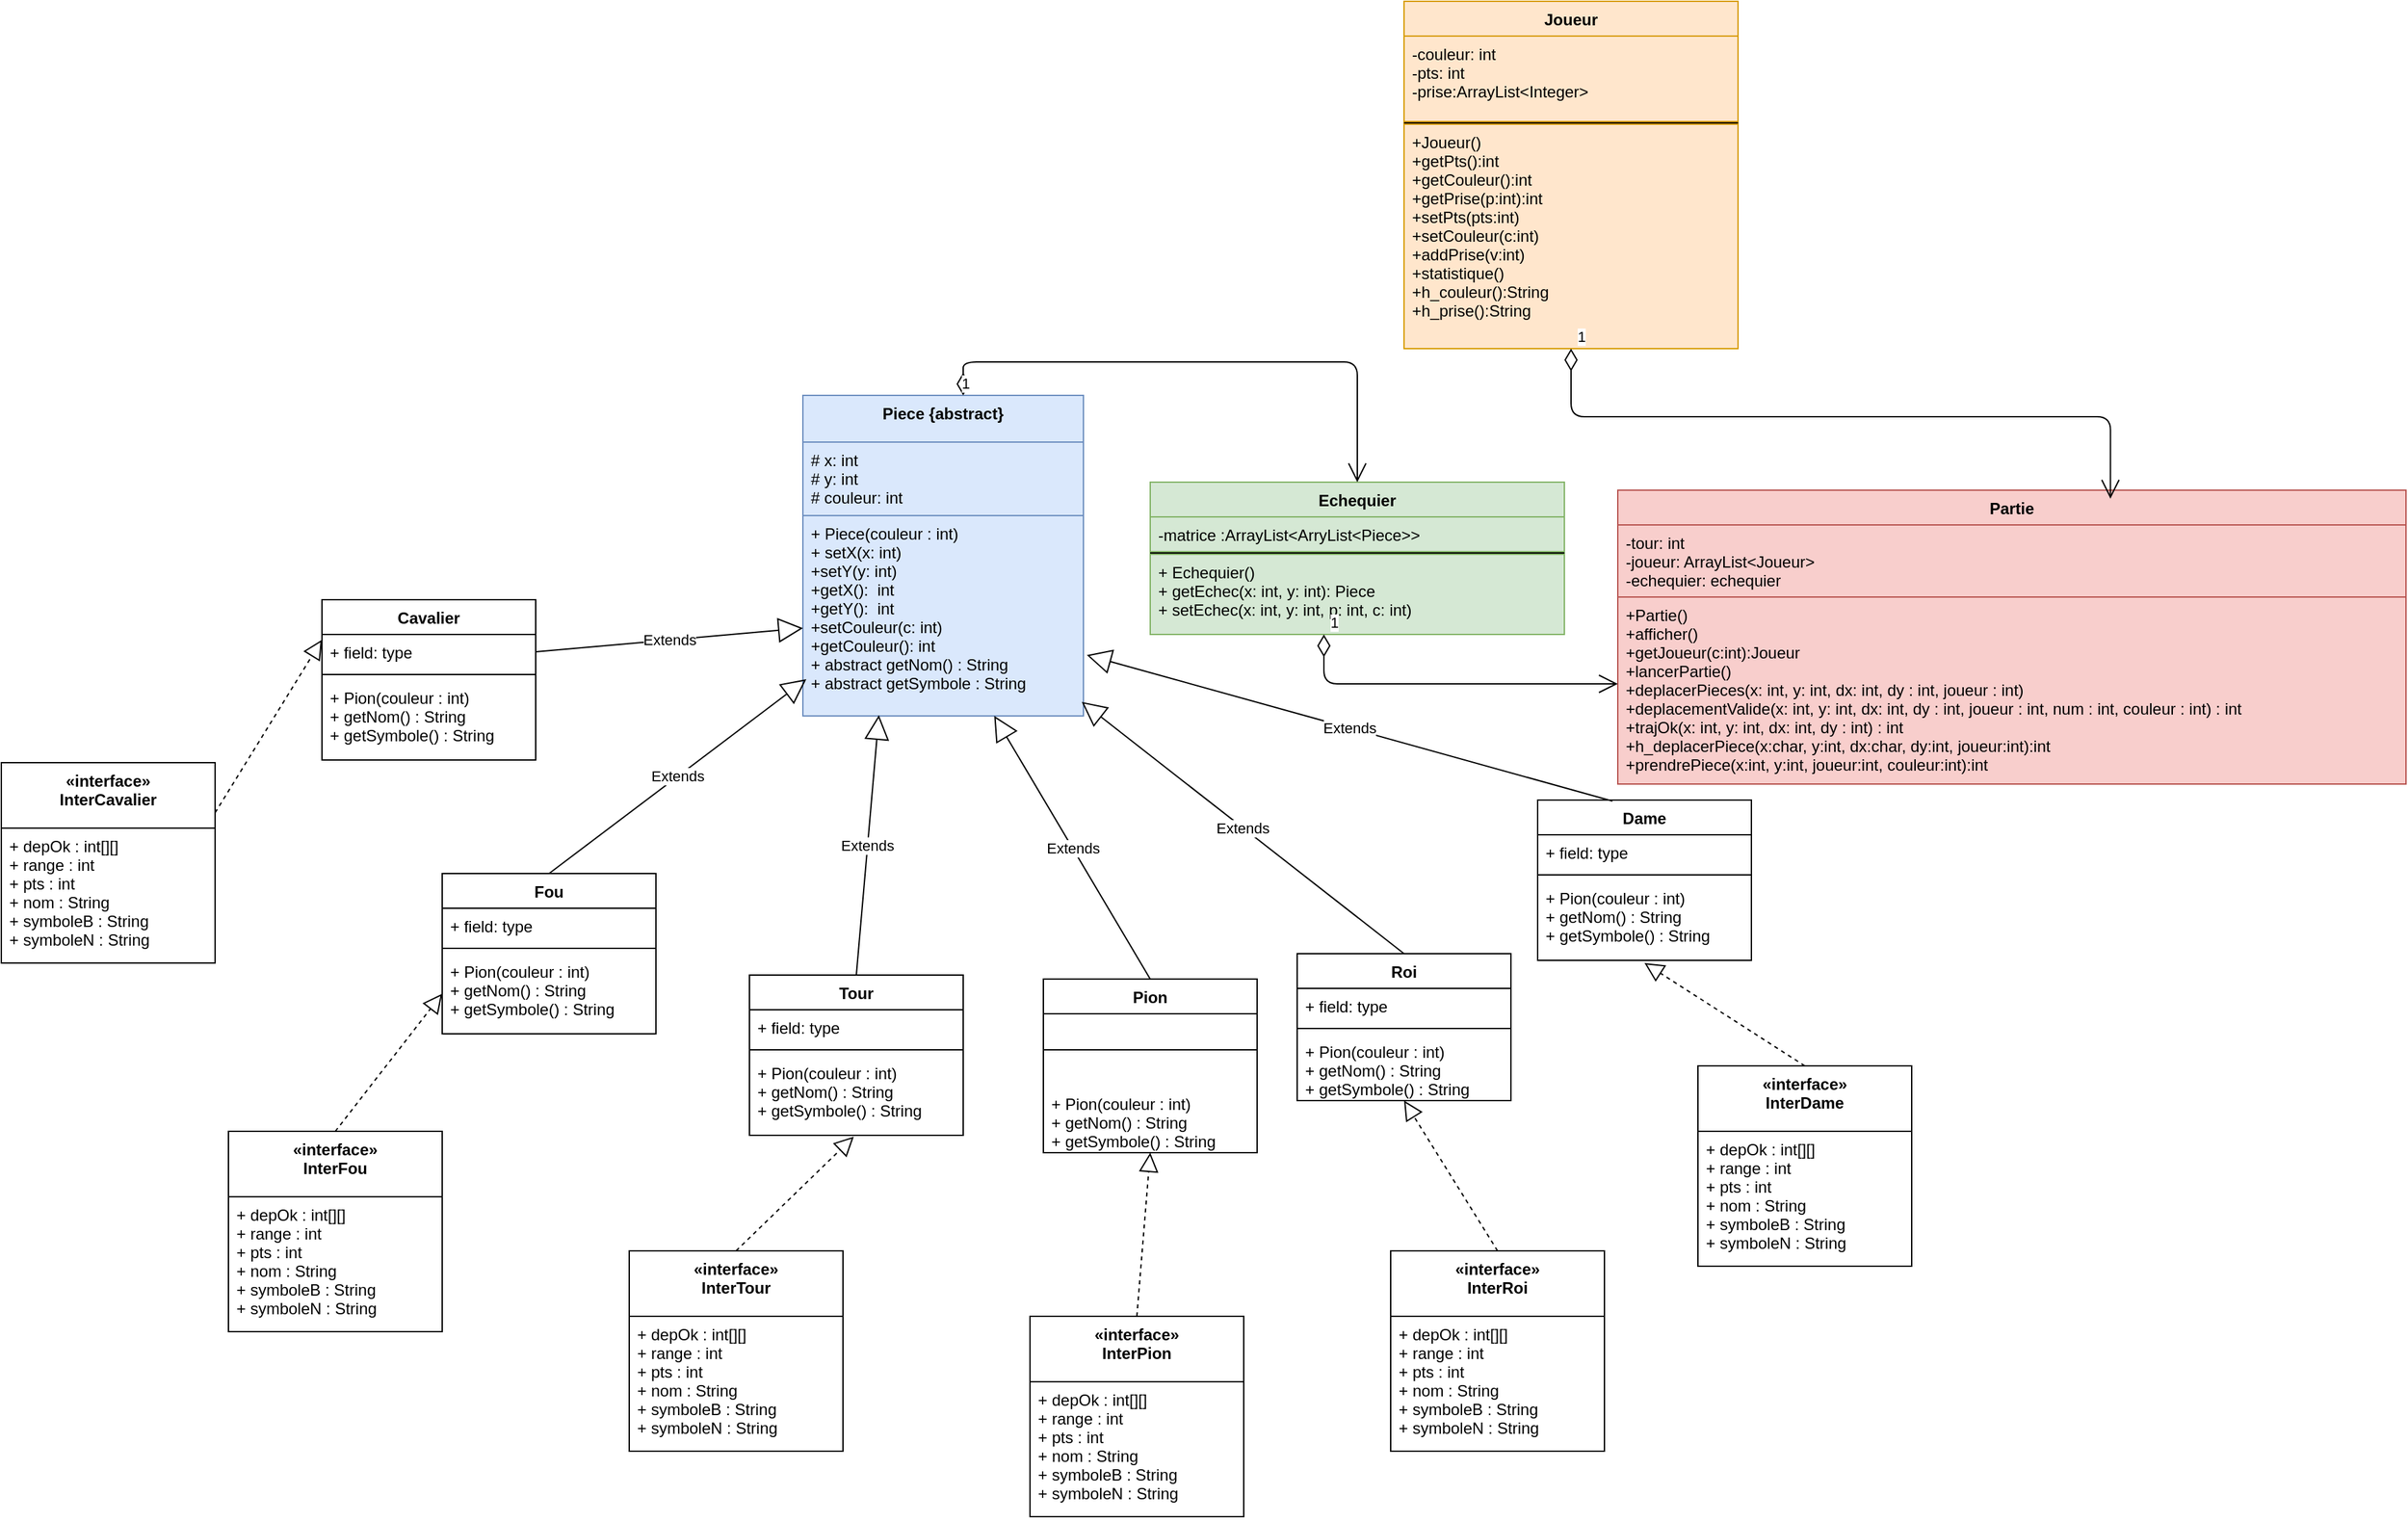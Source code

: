 <mxfile version="10.7.7" type="device"><diagram id="VFJ8gWH4KYKqr8V_xWAX" name="Page-1"><mxGraphModel dx="1838" dy="1684" grid="1" gridSize="10" guides="1" tooltips="1" connect="1" arrows="1" fold="1" page="1" pageScale="1" pageWidth="850" pageHeight="1100" math="0" shadow="0"><root><mxCell id="0"/><mxCell id="1" parent="0"/><mxCell id="o99wptSiuyqFiOINW1Ns-1" value="Piece {abstract}" style="swimlane;fontStyle=1;align=center;verticalAlign=top;childLayout=stackLayout;horizontal=1;startSize=35;horizontalStack=0;resizeParent=1;resizeParentMax=0;resizeLast=0;collapsible=1;marginBottom=0;fillColor=#dae8fc;strokeColor=#6c8ebf;" parent="1" vertex="1"><mxGeometry x="260" y="125" width="210" height="240" as="geometry"><mxRectangle x="300" y="175" width="60" height="26" as="alternateBounds"/></mxGeometry></mxCell><mxCell id="o99wptSiuyqFiOINW1Ns-2" value="# x: int&#xA;# y: int&#xA;# couleur: int" style="text;strokeColor=#6c8ebf;fillColor=#dae8fc;align=left;verticalAlign=top;spacingLeft=4;spacingRight=4;overflow=hidden;rotatable=0;points=[[0,0.5],[1,0.5]];portConstraint=eastwest;" parent="o99wptSiuyqFiOINW1Ns-1" vertex="1"><mxGeometry y="35" width="210" height="55" as="geometry"/></mxCell><mxCell id="o99wptSiuyqFiOINW1Ns-3" value="" style="line;strokeWidth=1;fillColor=#dae8fc;align=left;verticalAlign=middle;spacingTop=-1;spacingLeft=3;spacingRight=3;rotatable=0;labelPosition=right;points=[];portConstraint=eastwest;strokeColor=#6c8ebf;" parent="o99wptSiuyqFiOINW1Ns-1" vertex="1"><mxGeometry y="90" width="210" as="geometry"/></mxCell><mxCell id="o99wptSiuyqFiOINW1Ns-4" value="+ Piece(couleur : int)&#xA;+ setX(x: int)&#xA;+setY(y: int)&#xA;+getX():  int&#xA;+getY():  int&#xA;+setCouleur(c: int)&#xA;+getCouleur(): int&#xA;+ abstract getNom() : String&#xA;+ abstract getSymbole : String&#xA;" style="text;strokeColor=#6c8ebf;fillColor=#dae8fc;align=left;verticalAlign=top;spacingLeft=4;spacingRight=4;overflow=hidden;rotatable=0;points=[[0,0.5],[1,0.5]];portConstraint=eastwest;" parent="o99wptSiuyqFiOINW1Ns-1" vertex="1"><mxGeometry y="90" width="210" height="150" as="geometry"/></mxCell><mxCell id="o99wptSiuyqFiOINW1Ns-5" value="Echequier" style="swimlane;fontStyle=1;align=center;verticalAlign=top;childLayout=stackLayout;horizontal=1;startSize=26;horizontalStack=0;resizeParent=1;resizeParentMax=0;resizeLast=0;collapsible=1;marginBottom=0;fillColor=#d5e8d4;strokeColor=#82b366;" parent="1" vertex="1"><mxGeometry x="520" y="190" width="310" height="114" as="geometry"/></mxCell><mxCell id="o99wptSiuyqFiOINW1Ns-6" value="-matrice :ArrayList&lt;ArryList&lt;Piece&gt;&gt;" style="text;strokeColor=#82b366;fillColor=#d5e8d4;align=left;verticalAlign=top;spacingLeft=4;spacingRight=4;overflow=hidden;rotatable=0;points=[[0,0.5],[1,0.5]];portConstraint=eastwest;" parent="o99wptSiuyqFiOINW1Ns-5" vertex="1"><mxGeometry y="26" width="310" height="26" as="geometry"/></mxCell><mxCell id="o99wptSiuyqFiOINW1Ns-7" value="" style="line;strokeWidth=1;fillColor=none;align=left;verticalAlign=middle;spacingTop=-1;spacingLeft=3;spacingRight=3;rotatable=0;labelPosition=right;points=[];portConstraint=eastwest;" parent="o99wptSiuyqFiOINW1Ns-5" vertex="1"><mxGeometry y="52" width="310" height="2" as="geometry"/></mxCell><mxCell id="o99wptSiuyqFiOINW1Ns-8" value="+ Echequier()&#xA;+ getEchec(x: int, y: int): Piece&#xA;+ setEchec(x: int, y: int, p: int, c: int)&#xA;&#xA;&#xA;" style="text;strokeColor=#82b366;fillColor=#d5e8d4;align=left;verticalAlign=top;spacingLeft=4;spacingRight=4;overflow=hidden;rotatable=0;points=[[0,0.5],[1,0.5]];portConstraint=eastwest;" parent="o99wptSiuyqFiOINW1Ns-5" vertex="1"><mxGeometry y="54" width="310" height="60" as="geometry"/></mxCell><mxCell id="o99wptSiuyqFiOINW1Ns-9" value="Partie&#xA;" style="swimlane;fontStyle=1;align=center;verticalAlign=top;childLayout=stackLayout;horizontal=1;startSize=26;horizontalStack=0;resizeParent=1;resizeParentMax=0;resizeLast=0;collapsible=1;marginBottom=0;fillColor=#f8cecc;strokeColor=#b85450;" parent="1" vertex="1"><mxGeometry x="870" y="196" width="590" height="220" as="geometry"/></mxCell><mxCell id="o99wptSiuyqFiOINW1Ns-10" value="-tour: int&#xA;-joueur: ArrayList&lt;Joueur&gt;&#xA;-echequier: echequier&#xA;" style="text;strokeColor=#b85450;fillColor=#f8cecc;align=left;verticalAlign=top;spacingLeft=4;spacingRight=4;overflow=hidden;rotatable=0;points=[[0,0.5],[1,0.5]];portConstraint=eastwest;" parent="o99wptSiuyqFiOINW1Ns-9" vertex="1"><mxGeometry y="26" width="590" height="54" as="geometry"/></mxCell><mxCell id="o99wptSiuyqFiOINW1Ns-11" value="" style="line;strokeWidth=1;fillColor=none;align=left;verticalAlign=middle;spacingTop=-1;spacingLeft=3;spacingRight=3;rotatable=0;labelPosition=right;points=[];portConstraint=eastwest;" parent="o99wptSiuyqFiOINW1Ns-9" vertex="1"><mxGeometry y="80" width="590" as="geometry"/></mxCell><mxCell id="o99wptSiuyqFiOINW1Ns-12" value="+Partie()&#xA;+afficher()&#xA;+getJoueur(c:int):Joueur&#xA;+lancerPartie()&#xA;+deplacerPieces(x: int, y: int, dx: int, dy : int, joueur : int)&#xA;+deplacementValide(x: int, y: int, dx: int, dy : int, joueur : int, num : int, couleur : int) : int&#xA;+trajOk(x: int, y: int, dx: int, dy : int) : int&#xA;+h_deplacerPiece(x:char, y:int, dx:char, dy:int, joueur:int):int&#xA;+prendrePiece(x:int, y:int, joueur:int, couleur:int):int&#xA;" style="text;strokeColor=#b85450;fillColor=#f8cecc;align=left;verticalAlign=top;spacingLeft=4;spacingRight=4;overflow=hidden;rotatable=0;points=[[0,0.5],[1,0.5]];portConstraint=eastwest;" parent="o99wptSiuyqFiOINW1Ns-9" vertex="1"><mxGeometry y="80" width="590" height="140" as="geometry"/></mxCell><mxCell id="o99wptSiuyqFiOINW1Ns-13" value="Joueur" style="swimlane;fontStyle=1;align=center;verticalAlign=top;childLayout=stackLayout;horizontal=1;startSize=26;horizontalStack=0;resizeParent=1;resizeParentMax=0;resizeLast=0;collapsible=1;marginBottom=0;fillColor=#ffe6cc;strokeColor=#d79b00;" parent="1" vertex="1"><mxGeometry x="710" y="-170" width="250" height="260" as="geometry"/></mxCell><mxCell id="o99wptSiuyqFiOINW1Ns-14" value="-couleur: int&#xA;-pts: int&#xA;-prise:ArrayList&lt;Integer&gt;&#xA;&#xA;" style="text;strokeColor=#d79b00;fillColor=#ffe6cc;align=left;verticalAlign=top;spacingLeft=4;spacingRight=4;overflow=hidden;rotatable=0;points=[[0,0.5],[1,0.5]];portConstraint=eastwest;" parent="o99wptSiuyqFiOINW1Ns-13" vertex="1"><mxGeometry y="26" width="250" height="64" as="geometry"/></mxCell><mxCell id="o99wptSiuyqFiOINW1Ns-15" value="" style="line;strokeWidth=1;fillColor=none;align=left;verticalAlign=middle;spacingTop=-1;spacingLeft=3;spacingRight=3;rotatable=0;labelPosition=right;points=[];portConstraint=eastwest;" parent="o99wptSiuyqFiOINW1Ns-13" vertex="1"><mxGeometry y="90" width="250" height="2" as="geometry"/></mxCell><mxCell id="o99wptSiuyqFiOINW1Ns-16" value="+Joueur()&#xA;+getPts():int&#xA;+getCouleur():int&#xA;+getPrise(p:int):int&#xA;+setPts(pts:int)&#xA;+setCouleur(c:int)&#xA;+addPrise(v:int)&#xA;+statistique()&#xA;+h_couleur():String&#xA;+h_prise():String&#xA;" style="text;strokeColor=#d79b00;fillColor=#ffe6cc;align=left;verticalAlign=top;spacingLeft=4;spacingRight=4;overflow=hidden;rotatable=0;points=[[0,0.5],[1,0.5]];portConstraint=eastwest;" parent="o99wptSiuyqFiOINW1Ns-13" vertex="1"><mxGeometry y="92" width="250" height="168" as="geometry"/></mxCell><mxCell id="o99wptSiuyqFiOINW1Ns-17" value="Fou" style="swimlane;fontStyle=1;align=center;verticalAlign=top;childLayout=stackLayout;horizontal=1;startSize=26;horizontalStack=0;resizeParent=1;resizeParentMax=0;resizeLast=0;collapsible=1;marginBottom=0;" parent="1" vertex="1"><mxGeometry x="-10" y="483" width="160" height="120" as="geometry"/></mxCell><mxCell id="o99wptSiuyqFiOINW1Ns-18" value="+ field: type" style="text;strokeColor=none;fillColor=none;align=left;verticalAlign=top;spacingLeft=4;spacingRight=4;overflow=hidden;rotatable=0;points=[[0,0.5],[1,0.5]];portConstraint=eastwest;" parent="o99wptSiuyqFiOINW1Ns-17" vertex="1"><mxGeometry y="26" width="160" height="26" as="geometry"/></mxCell><mxCell id="o99wptSiuyqFiOINW1Ns-19" value="" style="line;strokeWidth=1;fillColor=none;align=left;verticalAlign=middle;spacingTop=-1;spacingLeft=3;spacingRight=3;rotatable=0;labelPosition=right;points=[];portConstraint=eastwest;" parent="o99wptSiuyqFiOINW1Ns-17" vertex="1"><mxGeometry y="52" width="160" height="8" as="geometry"/></mxCell><mxCell id="o99wptSiuyqFiOINW1Ns-20" value="+ Pion(couleur : int)&#xA;+ getNom() : String&#xA;+ getSymbole() : String&#xA;" style="text;strokeColor=none;fillColor=none;align=left;verticalAlign=top;spacingLeft=4;spacingRight=4;overflow=hidden;rotatable=0;points=[[0,0.5],[1,0.5]];portConstraint=eastwest;" parent="o99wptSiuyqFiOINW1Ns-17" vertex="1"><mxGeometry y="60" width="160" height="60" as="geometry"/></mxCell><mxCell id="o99wptSiuyqFiOINW1Ns-21" value="Tour&#xA;" style="swimlane;fontStyle=1;align=center;verticalAlign=top;childLayout=stackLayout;horizontal=1;startSize=26;horizontalStack=0;resizeParent=1;resizeParentMax=0;resizeLast=0;collapsible=1;marginBottom=0;" parent="1" vertex="1"><mxGeometry x="220" y="559" width="160" height="120" as="geometry"/></mxCell><mxCell id="o99wptSiuyqFiOINW1Ns-22" value="+ field: type" style="text;strokeColor=none;fillColor=none;align=left;verticalAlign=top;spacingLeft=4;spacingRight=4;overflow=hidden;rotatable=0;points=[[0,0.5],[1,0.5]];portConstraint=eastwest;" parent="o99wptSiuyqFiOINW1Ns-21" vertex="1"><mxGeometry y="26" width="160" height="26" as="geometry"/></mxCell><mxCell id="o99wptSiuyqFiOINW1Ns-23" value="" style="line;strokeWidth=1;fillColor=none;align=left;verticalAlign=middle;spacingTop=-1;spacingLeft=3;spacingRight=3;rotatable=0;labelPosition=right;points=[];portConstraint=eastwest;" parent="o99wptSiuyqFiOINW1Ns-21" vertex="1"><mxGeometry y="52" width="160" height="8" as="geometry"/></mxCell><mxCell id="o99wptSiuyqFiOINW1Ns-24" value="+ Pion(couleur : int)&#xA;+ getNom() : String&#xA;+ getSymbole() : String&#xA;" style="text;strokeColor=none;fillColor=none;align=left;verticalAlign=top;spacingLeft=4;spacingRight=4;overflow=hidden;rotatable=0;points=[[0,0.5],[1,0.5]];portConstraint=eastwest;" parent="o99wptSiuyqFiOINW1Ns-21" vertex="1"><mxGeometry y="60" width="160" height="60" as="geometry"/></mxCell><mxCell id="o99wptSiuyqFiOINW1Ns-25" value="Roi" style="swimlane;fontStyle=1;align=center;verticalAlign=top;childLayout=stackLayout;horizontal=1;startSize=26;horizontalStack=0;resizeParent=1;resizeParentMax=0;resizeLast=0;collapsible=1;marginBottom=0;" parent="1" vertex="1"><mxGeometry x="630" y="543" width="160" height="110" as="geometry"/></mxCell><mxCell id="o99wptSiuyqFiOINW1Ns-26" value="+ field: type" style="text;strokeColor=none;fillColor=none;align=left;verticalAlign=top;spacingLeft=4;spacingRight=4;overflow=hidden;rotatable=0;points=[[0,0.5],[1,0.5]];portConstraint=eastwest;" parent="o99wptSiuyqFiOINW1Ns-25" vertex="1"><mxGeometry y="26" width="160" height="26" as="geometry"/></mxCell><mxCell id="o99wptSiuyqFiOINW1Ns-27" value="" style="line;strokeWidth=1;fillColor=none;align=left;verticalAlign=middle;spacingTop=-1;spacingLeft=3;spacingRight=3;rotatable=0;labelPosition=right;points=[];portConstraint=eastwest;" parent="o99wptSiuyqFiOINW1Ns-25" vertex="1"><mxGeometry y="52" width="160" height="8" as="geometry"/></mxCell><mxCell id="o99wptSiuyqFiOINW1Ns-28" value="+ Pion(couleur : int)&#xA;+ getNom() : String&#xA;+ getSymbole() : String&#xA;" style="text;strokeColor=none;fillColor=none;align=left;verticalAlign=top;spacingLeft=4;spacingRight=4;overflow=hidden;rotatable=0;points=[[0,0.5],[1,0.5]];portConstraint=eastwest;" parent="o99wptSiuyqFiOINW1Ns-25" vertex="1"><mxGeometry y="60" width="160" height="50" as="geometry"/></mxCell><mxCell id="o99wptSiuyqFiOINW1Ns-29" value="Dame" style="swimlane;fontStyle=1;align=center;verticalAlign=top;childLayout=stackLayout;horizontal=1;startSize=26;horizontalStack=0;resizeParent=1;resizeParentMax=0;resizeLast=0;collapsible=1;marginBottom=0;" parent="1" vertex="1"><mxGeometry x="810" y="428" width="160" height="120" as="geometry"/></mxCell><mxCell id="o99wptSiuyqFiOINW1Ns-30" value="+ field: type" style="text;strokeColor=none;fillColor=none;align=left;verticalAlign=top;spacingLeft=4;spacingRight=4;overflow=hidden;rotatable=0;points=[[0,0.5],[1,0.5]];portConstraint=eastwest;" parent="o99wptSiuyqFiOINW1Ns-29" vertex="1"><mxGeometry y="26" width="160" height="26" as="geometry"/></mxCell><mxCell id="o99wptSiuyqFiOINW1Ns-31" value="" style="line;strokeWidth=1;fillColor=none;align=left;verticalAlign=middle;spacingTop=-1;spacingLeft=3;spacingRight=3;rotatable=0;labelPosition=right;points=[];portConstraint=eastwest;" parent="o99wptSiuyqFiOINW1Ns-29" vertex="1"><mxGeometry y="52" width="160" height="8" as="geometry"/></mxCell><mxCell id="o99wptSiuyqFiOINW1Ns-32" value="+ Pion(couleur : int)&#xA;+ getNom() : String&#xA;+ getSymbole() : String&#xA;" style="text;strokeColor=none;fillColor=none;align=left;verticalAlign=top;spacingLeft=4;spacingRight=4;overflow=hidden;rotatable=0;points=[[0,0.5],[1,0.5]];portConstraint=eastwest;" parent="o99wptSiuyqFiOINW1Ns-29" vertex="1"><mxGeometry y="60" width="160" height="60" as="geometry"/></mxCell><mxCell id="o99wptSiuyqFiOINW1Ns-33" value="Cavalier" style="swimlane;fontStyle=1;align=center;verticalAlign=top;childLayout=stackLayout;horizontal=1;startSize=26;horizontalStack=0;resizeParent=1;resizeParentMax=0;resizeLast=0;collapsible=1;marginBottom=0;" parent="1" vertex="1"><mxGeometry x="-100" y="278" width="160" height="120" as="geometry"/></mxCell><mxCell id="o99wptSiuyqFiOINW1Ns-34" value="+ field: type" style="text;strokeColor=none;fillColor=none;align=left;verticalAlign=top;spacingLeft=4;spacingRight=4;overflow=hidden;rotatable=0;points=[[0,0.5],[1,0.5]];portConstraint=eastwest;" parent="o99wptSiuyqFiOINW1Ns-33" vertex="1"><mxGeometry y="26" width="160" height="26" as="geometry"/></mxCell><mxCell id="o99wptSiuyqFiOINW1Ns-35" value="" style="line;strokeWidth=1;fillColor=none;align=left;verticalAlign=middle;spacingTop=-1;spacingLeft=3;spacingRight=3;rotatable=0;labelPosition=right;points=[];portConstraint=eastwest;" parent="o99wptSiuyqFiOINW1Ns-33" vertex="1"><mxGeometry y="52" width="160" height="8" as="geometry"/></mxCell><mxCell id="o99wptSiuyqFiOINW1Ns-36" value="+ Pion(couleur : int)&#xA;+ getNom() : String&#xA;+ getSymbole() : String&#xA;" style="text;strokeColor=none;fillColor=none;align=left;verticalAlign=top;spacingLeft=4;spacingRight=4;overflow=hidden;rotatable=0;points=[[0,0.5],[1,0.5]];portConstraint=eastwest;" parent="o99wptSiuyqFiOINW1Ns-33" vertex="1"><mxGeometry y="60" width="160" height="60" as="geometry"/></mxCell><mxCell id="o99wptSiuyqFiOINW1Ns-37" value="Pion" style="swimlane;fontStyle=1;align=center;verticalAlign=top;childLayout=stackLayout;horizontal=1;startSize=26;horizontalStack=0;resizeParent=1;resizeParentMax=0;resizeLast=0;collapsible=1;marginBottom=0;" parent="1" vertex="1"><mxGeometry x="440" y="562" width="160" height="130" as="geometry"/></mxCell><mxCell id="o99wptSiuyqFiOINW1Ns-39" value="" style="line;strokeWidth=1;fillColor=none;align=left;verticalAlign=middle;spacingTop=-1;spacingLeft=3;spacingRight=3;rotatable=0;labelPosition=right;points=[];portConstraint=eastwest;" parent="o99wptSiuyqFiOINW1Ns-37" vertex="1"><mxGeometry y="26" width="160" height="54" as="geometry"/></mxCell><mxCell id="o99wptSiuyqFiOINW1Ns-40" value="+ Pion(couleur : int)&#xA;+ getNom() : String&#xA;+ getSymbole() : String&#xA;" style="text;strokeColor=none;fillColor=none;align=left;verticalAlign=top;spacingLeft=4;spacingRight=4;overflow=hidden;rotatable=0;points=[[0,0.5],[1,0.5]];portConstraint=eastwest;" parent="o99wptSiuyqFiOINW1Ns-37" vertex="1"><mxGeometry y="80" width="160" height="50" as="geometry"/></mxCell><mxCell id="p1Dl6-u2gUVpNE184DZr-13" value="1" style="endArrow=open;html=1;endSize=12;startArrow=diamondThin;startSize=14;startFill=0;edgeStyle=orthogonalEdgeStyle;align=left;verticalAlign=bottom;entryX=0.625;entryY=0.029;entryDx=0;entryDy=0;entryPerimeter=0;exitX=0.5;exitY=1;exitDx=0;exitDy=0;" parent="1" source="o99wptSiuyqFiOINW1Ns-13" target="o99wptSiuyqFiOINW1Ns-9" edge="1"><mxGeometry x="-1" y="3" relative="1" as="geometry"><mxPoint x="800" y="140" as="sourcePoint"/><mxPoint x="960" y="140" as="targetPoint"/><Array as="points"><mxPoint x="835" y="141"/><mxPoint x="1238" y="141"/></Array></mxGeometry></mxCell><mxCell id="yTEc1TYqVgAPv-d54Dot-1" value="Extends" style="endArrow=block;endSize=16;endFill=0;html=1;exitX=1;exitY=0.5;exitDx=0;exitDy=0;" parent="1" source="o99wptSiuyqFiOINW1Ns-34" target="o99wptSiuyqFiOINW1Ns-4" edge="1"><mxGeometry width="160" relative="1" as="geometry"><mxPoint x="150" y="400" as="sourcePoint"/><mxPoint x="310" y="400" as="targetPoint"/></mxGeometry></mxCell><mxCell id="yTEc1TYqVgAPv-d54Dot-2" value="Extends" style="endArrow=block;endSize=16;endFill=0;html=1;exitX=0.5;exitY=0;exitDx=0;exitDy=0;entryX=0.012;entryY=0.817;entryDx=0;entryDy=0;entryPerimeter=0;" parent="1" source="o99wptSiuyqFiOINW1Ns-17" target="o99wptSiuyqFiOINW1Ns-4" edge="1"><mxGeometry width="160" relative="1" as="geometry"><mxPoint x="100" y="435.5" as="sourcePoint"/><mxPoint x="210" y="410.115" as="targetPoint"/></mxGeometry></mxCell><mxCell id="yTEc1TYqVgAPv-d54Dot-3" value="Extends" style="endArrow=block;endSize=16;endFill=0;html=1;entryX=0.271;entryY=0.996;entryDx=0;entryDy=0;entryPerimeter=0;exitX=0.5;exitY=0;exitDx=0;exitDy=0;" parent="1" source="o99wptSiuyqFiOINW1Ns-21" target="o99wptSiuyqFiOINW1Ns-4" edge="1"><mxGeometry width="160" relative="1" as="geometry"><mxPoint x="330" y="465" as="sourcePoint"/><mxPoint x="382" y="353.5" as="targetPoint"/></mxGeometry></mxCell><mxCell id="yTEc1TYqVgAPv-d54Dot-4" value="Extends" style="endArrow=block;endSize=16;endFill=0;html=1;entryX=0.682;entryY=1;entryDx=0;entryDy=0;entryPerimeter=0;exitX=0.5;exitY=0;exitDx=0;exitDy=0;" parent="1" source="o99wptSiuyqFiOINW1Ns-37" target="o99wptSiuyqFiOINW1Ns-4" edge="1"><mxGeometry width="160" relative="1" as="geometry"><mxPoint x="530" y="452" as="sourcePoint"/><mxPoint x="536" y="370" as="targetPoint"/></mxGeometry></mxCell><mxCell id="yTEc1TYqVgAPv-d54Dot-5" value="Extends" style="endArrow=block;endSize=16;endFill=0;html=1;entryX=0.994;entryY=0.93;entryDx=0;entryDy=0;entryPerimeter=0;exitX=0.5;exitY=0;exitDx=0;exitDy=0;" parent="1" source="o99wptSiuyqFiOINW1Ns-25" target="o99wptSiuyqFiOINW1Ns-4" edge="1"><mxGeometry width="160" relative="1" as="geometry"><mxPoint x="590" y="428.5" as="sourcePoint"/><mxPoint x="596" y="346.5" as="targetPoint"/></mxGeometry></mxCell><mxCell id="yTEc1TYqVgAPv-d54Dot-6" value="Extends" style="endArrow=block;endSize=16;endFill=0;html=1;entryX=1.012;entryY=0.696;entryDx=0;entryDy=0;entryPerimeter=0;exitX=0.35;exitY=0.006;exitDx=0;exitDy=0;exitPerimeter=0;" parent="1" source="o99wptSiuyqFiOINW1Ns-29" target="o99wptSiuyqFiOINW1Ns-4" edge="1"><mxGeometry width="160" relative="1" as="geometry"><mxPoint x="700" y="482" as="sourcePoint"/><mxPoint x="706" y="400" as="targetPoint"/></mxGeometry></mxCell><mxCell id="yTEc1TYqVgAPv-d54Dot-7" value="«interface»&#xA;InterRoi" style="swimlane;fontStyle=1;align=center;verticalAlign=top;childLayout=stackLayout;horizontal=1;startSize=49;horizontalStack=0;resizeParent=1;resizeParentMax=0;resizeLast=0;collapsible=1;marginBottom=0;" parent="1" vertex="1"><mxGeometry x="700" y="765.5" width="160" height="150" as="geometry"><mxRectangle x="460" y="710" width="90" height="26" as="alternateBounds"/></mxGeometry></mxCell><mxCell id="yTEc1TYqVgAPv-d54Dot-8" value="+ depOk : int[][]&#xA;+ range : int&#xA;+ pts : int&#xA;+ nom : String&#xA;+ symboleB : String&#xA;+ symboleN : String&#xA;&#xA;" style="text;strokeColor=none;fillColor=none;align=left;verticalAlign=top;spacingLeft=4;spacingRight=4;overflow=hidden;rotatable=0;points=[[0,0.5],[1,0.5]];portConstraint=eastwest;" parent="yTEc1TYqVgAPv-d54Dot-7" vertex="1"><mxGeometry y="49" width="160" height="101" as="geometry"/></mxCell><mxCell id="yTEc1TYqVgAPv-d54Dot-52" value="«interface»&#xA;InterDame" style="swimlane;fontStyle=1;align=center;verticalAlign=top;childLayout=stackLayout;horizontal=1;startSize=49;horizontalStack=0;resizeParent=1;resizeParentMax=0;resizeLast=0;collapsible=1;marginBottom=0;" parent="1" vertex="1"><mxGeometry x="930" y="627" width="160" height="150" as="geometry"><mxRectangle x="460" y="710" width="90" height="26" as="alternateBounds"/></mxGeometry></mxCell><mxCell id="yTEc1TYqVgAPv-d54Dot-53" value="+ depOk : int[][]&#xA;+ range : int&#xA;+ pts : int&#xA;+ nom : String&#xA;+ symboleB : String&#xA;+ symboleN : String&#xA;&#xA;" style="text;strokeColor=none;fillColor=none;align=left;verticalAlign=top;spacingLeft=4;spacingRight=4;overflow=hidden;rotatable=0;points=[[0,0.5],[1,0.5]];portConstraint=eastwest;" parent="yTEc1TYqVgAPv-d54Dot-52" vertex="1"><mxGeometry y="49" width="160" height="101" as="geometry"/></mxCell><mxCell id="yTEc1TYqVgAPv-d54Dot-54" value="«interface»&#xA;InterPion" style="swimlane;fontStyle=1;align=center;verticalAlign=top;childLayout=stackLayout;horizontal=1;startSize=49;horizontalStack=0;resizeParent=1;resizeParentMax=0;resizeLast=0;collapsible=1;marginBottom=0;" parent="1" vertex="1"><mxGeometry x="430" y="814.5" width="160" height="150" as="geometry"><mxRectangle x="460" y="710" width="90" height="26" as="alternateBounds"/></mxGeometry></mxCell><mxCell id="yTEc1TYqVgAPv-d54Dot-55" value="+ depOk : int[][]&#xA;+ range : int&#xA;+ pts : int&#xA;+ nom : String&#xA;+ symboleB : String&#xA;+ symboleN : String&#xA;&#xA;" style="text;strokeColor=none;fillColor=none;align=left;verticalAlign=top;spacingLeft=4;spacingRight=4;overflow=hidden;rotatable=0;points=[[0,0.5],[1,0.5]];portConstraint=eastwest;" parent="yTEc1TYqVgAPv-d54Dot-54" vertex="1"><mxGeometry y="49" width="160" height="101" as="geometry"/></mxCell><mxCell id="yTEc1TYqVgAPv-d54Dot-56" value="«interface»&#xA;InterTour" style="swimlane;fontStyle=1;align=center;verticalAlign=top;childLayout=stackLayout;horizontal=1;startSize=49;horizontalStack=0;resizeParent=1;resizeParentMax=0;resizeLast=0;collapsible=1;marginBottom=0;" parent="1" vertex="1"><mxGeometry x="130" y="765.5" width="160" height="150" as="geometry"><mxRectangle x="460" y="710" width="90" height="26" as="alternateBounds"/></mxGeometry></mxCell><mxCell id="yTEc1TYqVgAPv-d54Dot-57" value="+ depOk : int[][]&#xA;+ range : int&#xA;+ pts : int&#xA;+ nom : String&#xA;+ symboleB : String&#xA;+ symboleN : String&#xA;&#xA;" style="text;strokeColor=none;fillColor=none;align=left;verticalAlign=top;spacingLeft=4;spacingRight=4;overflow=hidden;rotatable=0;points=[[0,0.5],[1,0.5]];portConstraint=eastwest;" parent="yTEc1TYqVgAPv-d54Dot-56" vertex="1"><mxGeometry y="49" width="160" height="101" as="geometry"/></mxCell><mxCell id="yTEc1TYqVgAPv-d54Dot-58" value="«interface»&#xA;InterFou" style="swimlane;fontStyle=1;align=center;verticalAlign=top;childLayout=stackLayout;horizontal=1;startSize=49;horizontalStack=0;resizeParent=1;resizeParentMax=0;resizeLast=0;collapsible=1;marginBottom=0;" parent="1" vertex="1"><mxGeometry x="-170" y="676" width="160" height="150" as="geometry"><mxRectangle x="460" y="710" width="90" height="26" as="alternateBounds"/></mxGeometry></mxCell><mxCell id="yTEc1TYqVgAPv-d54Dot-59" value="+ depOk : int[][]&#xA;+ range : int&#xA;+ pts : int&#xA;+ nom : String&#xA;+ symboleB : String&#xA;+ symboleN : String&#xA;&#xA;" style="text;strokeColor=none;fillColor=none;align=left;verticalAlign=top;spacingLeft=4;spacingRight=4;overflow=hidden;rotatable=0;points=[[0,0.5],[1,0.5]];portConstraint=eastwest;" parent="yTEc1TYqVgAPv-d54Dot-58" vertex="1"><mxGeometry y="49" width="160" height="101" as="geometry"/></mxCell><mxCell id="yTEc1TYqVgAPv-d54Dot-60" value="«interface»&#xA;InterCavalier" style="swimlane;fontStyle=1;align=center;verticalAlign=top;childLayout=stackLayout;horizontal=1;startSize=49;horizontalStack=0;resizeParent=1;resizeParentMax=0;resizeLast=0;collapsible=1;marginBottom=0;" parent="1" vertex="1"><mxGeometry x="-340" y="400" width="160" height="150" as="geometry"><mxRectangle x="460" y="710" width="90" height="26" as="alternateBounds"/></mxGeometry></mxCell><mxCell id="yTEc1TYqVgAPv-d54Dot-61" value="+ depOk : int[][]&#xA;+ range : int&#xA;+ pts : int&#xA;+ nom : String&#xA;+ symboleB : String&#xA;+ symboleN : String&#xA;&#xA;" style="text;strokeColor=none;fillColor=none;align=left;verticalAlign=top;spacingLeft=4;spacingRight=4;overflow=hidden;rotatable=0;points=[[0,0.5],[1,0.5]];portConstraint=eastwest;" parent="yTEc1TYqVgAPv-d54Dot-60" vertex="1"><mxGeometry y="49" width="160" height="101" as="geometry"/></mxCell><mxCell id="yTEc1TYqVgAPv-d54Dot-64" value="" style="endArrow=block;dashed=1;endFill=0;endSize=12;html=1;entryX=0;entryY=0.25;entryDx=0;entryDy=0;exitX=1;exitY=0.25;exitDx=0;exitDy=0;" parent="1" source="yTEc1TYqVgAPv-d54Dot-60" target="o99wptSiuyqFiOINW1Ns-33" edge="1"><mxGeometry width="160" relative="1" as="geometry"><mxPoint x="-320" y="310" as="sourcePoint"/><mxPoint x="-160" y="310" as="targetPoint"/></mxGeometry></mxCell><mxCell id="yTEc1TYqVgAPv-d54Dot-65" value="" style="endArrow=block;dashed=1;endFill=0;endSize=12;html=1;entryX=0;entryY=0.5;entryDx=0;entryDy=0;exitX=0.5;exitY=0;exitDx=0;exitDy=0;" parent="1" source="yTEc1TYqVgAPv-d54Dot-58" target="o99wptSiuyqFiOINW1Ns-20" edge="1"><mxGeometry width="160" relative="1" as="geometry"><mxPoint x="-210" y="568.5" as="sourcePoint"/><mxPoint x="-50" y="568.5" as="targetPoint"/></mxGeometry></mxCell><mxCell id="yTEc1TYqVgAPv-d54Dot-66" value="" style="endArrow=block;dashed=1;endFill=0;endSize=12;html=1;exitX=0.5;exitY=0;exitDx=0;exitDy=0;entryX=0.488;entryY=1.017;entryDx=0;entryDy=0;entryPerimeter=0;" parent="1" source="yTEc1TYqVgAPv-d54Dot-56" target="o99wptSiuyqFiOINW1Ns-24" edge="1"><mxGeometry width="160" relative="1" as="geometry"><mxPoint x="40" y="701.0" as="sourcePoint"/><mxPoint x="300" y="710" as="targetPoint"/></mxGeometry></mxCell><mxCell id="yTEc1TYqVgAPv-d54Dot-67" value="" style="endArrow=block;dashed=1;endFill=0;endSize=12;html=1;exitX=0.5;exitY=0;exitDx=0;exitDy=0;entryX=0.5;entryY=1;entryDx=0;entryDy=0;" parent="1" source="yTEc1TYqVgAPv-d54Dot-54" target="o99wptSiuyqFiOINW1Ns-37" edge="1"><mxGeometry width="160" relative="1" as="geometry"><mxPoint x="420" y="752.5" as="sourcePoint"/><mxPoint x="580" y="752.5" as="targetPoint"/></mxGeometry></mxCell><mxCell id="yTEc1TYqVgAPv-d54Dot-68" value="" style="endArrow=block;dashed=1;endFill=0;endSize=12;html=1;exitX=0.5;exitY=0;exitDx=0;exitDy=0;entryX=0.5;entryY=1;entryDx=0;entryDy=0;" parent="1" source="yTEc1TYqVgAPv-d54Dot-7" target="o99wptSiuyqFiOINW1Ns-25" edge="1"><mxGeometry width="160" relative="1" as="geometry"><mxPoint x="660" y="708.5" as="sourcePoint"/><mxPoint x="820" y="708.5" as="targetPoint"/></mxGeometry></mxCell><mxCell id="yTEc1TYqVgAPv-d54Dot-69" value="" style="endArrow=block;dashed=1;endFill=0;endSize=12;html=1;exitX=0.5;exitY=0;exitDx=0;exitDy=0;entryX=0.5;entryY=1.033;entryDx=0;entryDy=0;entryPerimeter=0;" parent="1" source="yTEc1TYqVgAPv-d54Dot-52" target="o99wptSiuyqFiOINW1Ns-32" edge="1"><mxGeometry width="160" relative="1" as="geometry"><mxPoint x="890" y="595" as="sourcePoint"/><mxPoint x="1050.0" y="595" as="targetPoint"/></mxGeometry></mxCell><mxCell id="peSVg2w5KilVJFPck21v-7" value="1" style="endArrow=open;html=1;endSize=12;startArrow=diamondThin;startSize=14;startFill=0;edgeStyle=orthogonalEdgeStyle;align=left;verticalAlign=bottom;entryX=0.5;entryY=0;entryDx=0;entryDy=0;" parent="1" source="o99wptSiuyqFiOINW1Ns-1" target="o99wptSiuyqFiOINW1Ns-5" edge="1"><mxGeometry x="-1" y="3" relative="1" as="geometry"><mxPoint x="380" y="40" as="sourcePoint"/><mxPoint x="540" y="40" as="targetPoint"/><Array as="points"><mxPoint x="380" y="100"/><mxPoint x="675" y="100"/></Array></mxGeometry></mxCell><mxCell id="NZpo9Tqegwu7kFJcxX7N-2" value="1" style="endArrow=open;html=1;endSize=12;startArrow=diamondThin;startSize=14;startFill=0;edgeStyle=orthogonalEdgeStyle;align=left;verticalAlign=bottom;" parent="1" source="o99wptSiuyqFiOINW1Ns-8" edge="1"><mxGeometry x="-1" y="3" relative="1" as="geometry"><mxPoint x="650" y="340" as="sourcePoint"/><mxPoint x="870" y="341" as="targetPoint"/><Array as="points"><mxPoint x="650" y="341"/></Array></mxGeometry></mxCell></root></mxGraphModel></diagram></mxfile>